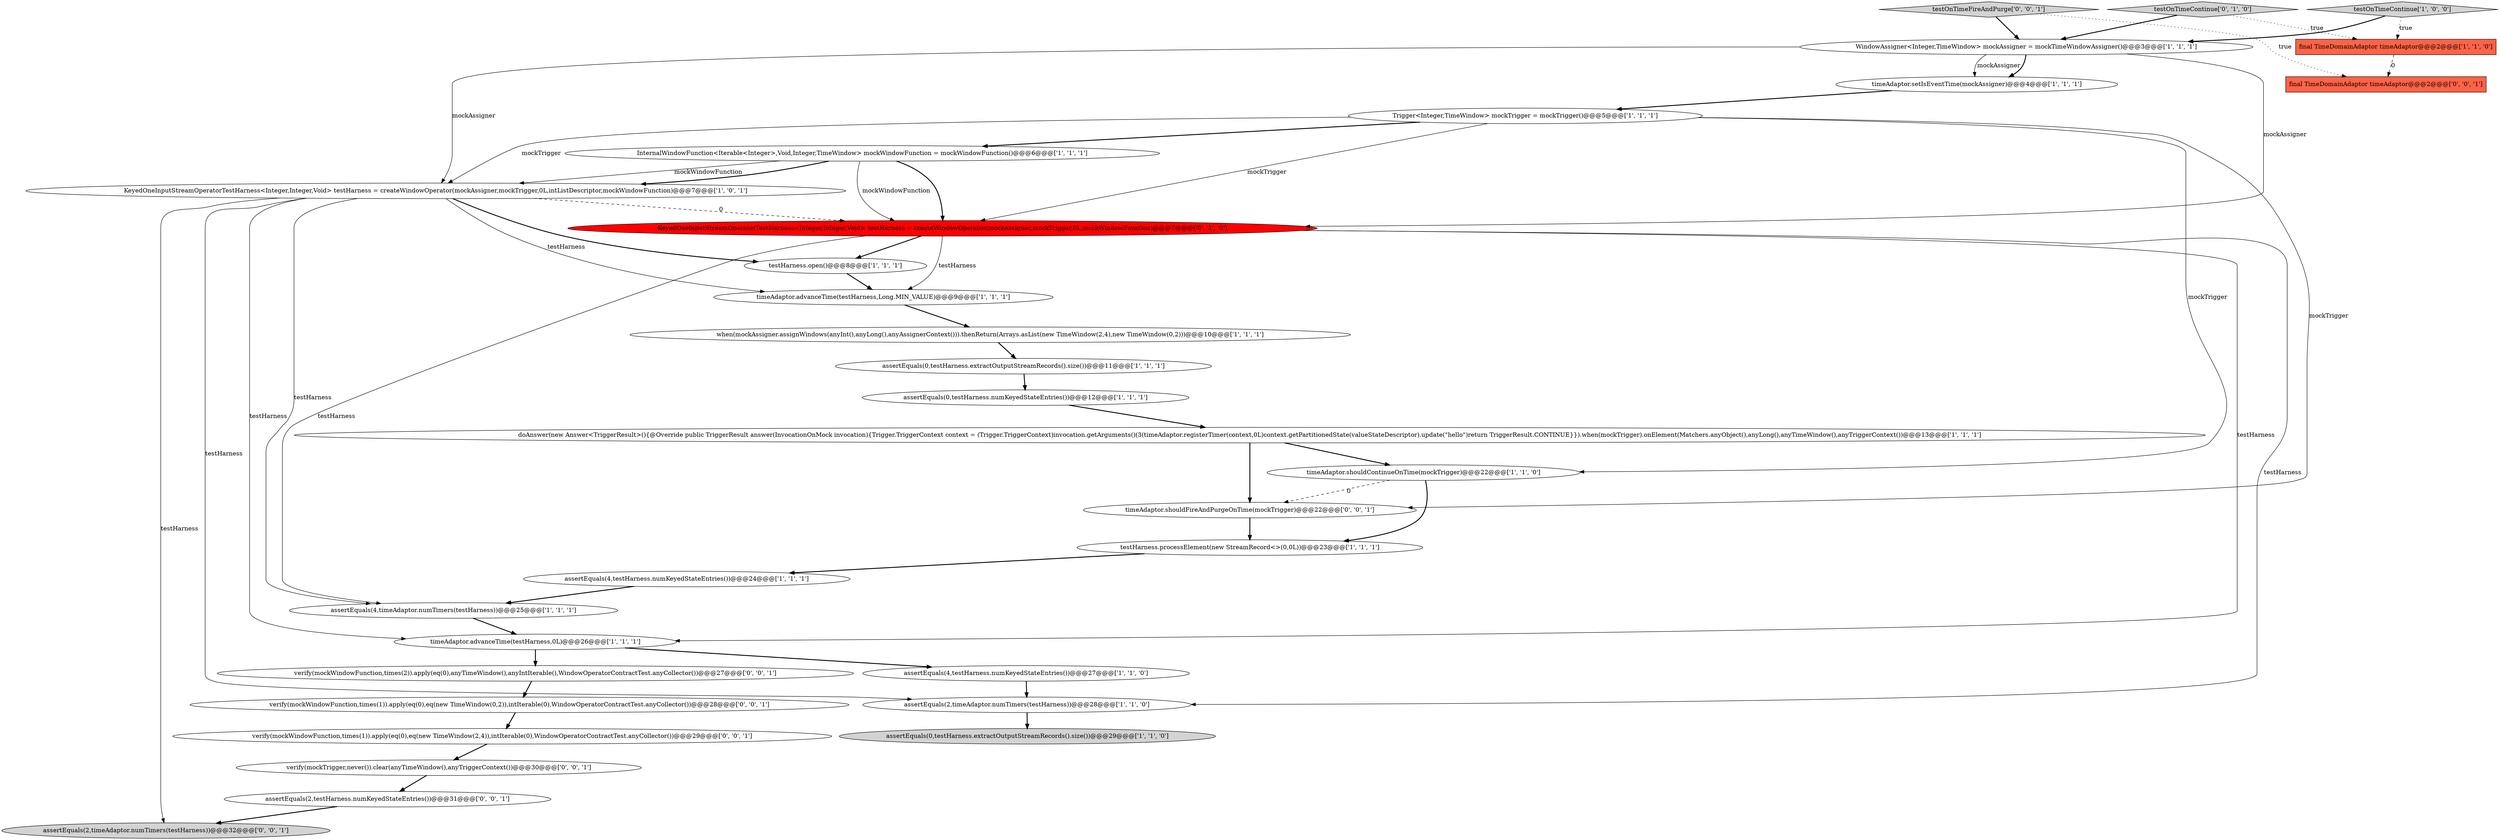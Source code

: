 digraph {
10 [style = filled, label = "testHarness.processElement(new StreamRecord<>(0,0L))@@@23@@@['1', '1', '1']", fillcolor = white, shape = ellipse image = "AAA0AAABBB1BBB"];
19 [style = filled, label = "doAnswer(new Answer<TriggerResult>(){@Override public TriggerResult answer(InvocationOnMock invocation){Trigger.TriggerContext context = (Trigger.TriggerContext)invocation.getArguments()(3(timeAdaptor.registerTimer(context,0L)context.getPartitionedState(valueStateDescriptor).update(\"hello\")return TriggerResult.CONTINUE}}).when(mockTrigger).onElement(Matchers.anyObject(),anyLong(),anyTimeWindow(),anyTriggerContext())@@@13@@@['1', '1', '1']", fillcolor = white, shape = ellipse image = "AAA0AAABBB1BBB"];
8 [style = filled, label = "assertEquals(4,timeAdaptor.numTimers(testHarness))@@@25@@@['1', '1', '1']", fillcolor = white, shape = ellipse image = "AAA0AAABBB1BBB"];
13 [style = filled, label = "timeAdaptor.advanceTime(testHarness,0L)@@@26@@@['1', '1', '1']", fillcolor = white, shape = ellipse image = "AAA0AAABBB1BBB"];
12 [style = filled, label = "timeAdaptor.advanceTime(testHarness,Long.MIN_VALUE)@@@9@@@['1', '1', '1']", fillcolor = white, shape = ellipse image = "AAA0AAABBB1BBB"];
16 [style = filled, label = "assertEquals(4,testHarness.numKeyedStateEntries())@@@24@@@['1', '1', '1']", fillcolor = white, shape = ellipse image = "AAA0AAABBB1BBB"];
3 [style = filled, label = "assertEquals(4,testHarness.numKeyedStateEntries())@@@27@@@['1', '1', '0']", fillcolor = white, shape = ellipse image = "AAA0AAABBB1BBB"];
7 [style = filled, label = "assertEquals(2,timeAdaptor.numTimers(testHarness))@@@28@@@['1', '1', '0']", fillcolor = white, shape = ellipse image = "AAA0AAABBB1BBB"];
1 [style = filled, label = "WindowAssigner<Integer,TimeWindow> mockAssigner = mockTimeWindowAssigner()@@@3@@@['1', '1', '1']", fillcolor = white, shape = ellipse image = "AAA0AAABBB1BBB"];
2 [style = filled, label = "when(mockAssigner.assignWindows(anyInt(),anyLong(),anyAssignerContext())).thenReturn(Arrays.asList(new TimeWindow(2,4),new TimeWindow(0,2)))@@@10@@@['1', '1', '1']", fillcolor = white, shape = ellipse image = "AAA0AAABBB1BBB"];
14 [style = filled, label = "KeyedOneInputStreamOperatorTestHarness<Integer,Integer,Void> testHarness = createWindowOperator(mockAssigner,mockTrigger,0L,intListDescriptor,mockWindowFunction)@@@7@@@['1', '0', '1']", fillcolor = white, shape = ellipse image = "AAA0AAABBB1BBB"];
22 [style = filled, label = "testOnTimeContinue['0', '1', '0']", fillcolor = lightgray, shape = diamond image = "AAA0AAABBB2BBB"];
30 [style = filled, label = "verify(mockWindowFunction,times(1)).apply(eq(0),eq(new TimeWindow(0,2)),intIterable(0),WindowOperatorContractTest.anyCollector())@@@28@@@['0', '0', '1']", fillcolor = white, shape = ellipse image = "AAA0AAABBB3BBB"];
17 [style = filled, label = "assertEquals(0,testHarness.numKeyedStateEntries())@@@12@@@['1', '1', '1']", fillcolor = white, shape = ellipse image = "AAA0AAABBB1BBB"];
20 [style = filled, label = "timeAdaptor.shouldContinueOnTime(mockTrigger)@@@22@@@['1', '1', '0']", fillcolor = white, shape = ellipse image = "AAA0AAABBB1BBB"];
4 [style = filled, label = "assertEquals(0,testHarness.extractOutputStreamRecords().size())@@@29@@@['1', '1', '0']", fillcolor = lightgray, shape = ellipse image = "AAA0AAABBB1BBB"];
26 [style = filled, label = "assertEquals(2,timeAdaptor.numTimers(testHarness))@@@32@@@['0', '0', '1']", fillcolor = lightgray, shape = ellipse image = "AAA0AAABBB3BBB"];
11 [style = filled, label = "timeAdaptor.setIsEventTime(mockAssigner)@@@4@@@['1', '1', '1']", fillcolor = white, shape = ellipse image = "AAA0AAABBB1BBB"];
0 [style = filled, label = "final TimeDomainAdaptor timeAdaptor@@@2@@@['1', '1', '0']", fillcolor = tomato, shape = box image = "AAA0AAABBB1BBB"];
6 [style = filled, label = "Trigger<Integer,TimeWindow> mockTrigger = mockTrigger()@@@5@@@['1', '1', '1']", fillcolor = white, shape = ellipse image = "AAA0AAABBB1BBB"];
18 [style = filled, label = "InternalWindowFunction<Iterable<Integer>,Void,Integer,TimeWindow> mockWindowFunction = mockWindowFunction()@@@6@@@['1', '1', '1']", fillcolor = white, shape = ellipse image = "AAA0AAABBB1BBB"];
29 [style = filled, label = "verify(mockWindowFunction,times(1)).apply(eq(0),eq(new TimeWindow(2,4)),intIterable(0),WindowOperatorContractTest.anyCollector())@@@29@@@['0', '0', '1']", fillcolor = white, shape = ellipse image = "AAA0AAABBB3BBB"];
31 [style = filled, label = "final TimeDomainAdaptor timeAdaptor@@@2@@@['0', '0', '1']", fillcolor = tomato, shape = box image = "AAA0AAABBB3BBB"];
9 [style = filled, label = "assertEquals(0,testHarness.extractOutputStreamRecords().size())@@@11@@@['1', '1', '1']", fillcolor = white, shape = ellipse image = "AAA0AAABBB1BBB"];
27 [style = filled, label = "testOnTimeFireAndPurge['0', '0', '1']", fillcolor = lightgray, shape = diamond image = "AAA0AAABBB3BBB"];
24 [style = filled, label = "assertEquals(2,testHarness.numKeyedStateEntries())@@@31@@@['0', '0', '1']", fillcolor = white, shape = ellipse image = "AAA0AAABBB3BBB"];
28 [style = filled, label = "verify(mockTrigger,never()).clear(anyTimeWindow(),anyTriggerContext())@@@30@@@['0', '0', '1']", fillcolor = white, shape = ellipse image = "AAA0AAABBB3BBB"];
23 [style = filled, label = "verify(mockWindowFunction,times(2)).apply(eq(0),anyTimeWindow(),anyIntIterable(),WindowOperatorContractTest.anyCollector())@@@27@@@['0', '0', '1']", fillcolor = white, shape = ellipse image = "AAA0AAABBB3BBB"];
15 [style = filled, label = "testOnTimeContinue['1', '0', '0']", fillcolor = lightgray, shape = diamond image = "AAA0AAABBB1BBB"];
21 [style = filled, label = "KeyedOneInputStreamOperatorTestHarness<Integer,Integer,Void> testHarness = createWindowOperator(mockAssigner,mockTrigger,0L,mockWindowFunction)@@@7@@@['0', '1', '0']", fillcolor = red, shape = ellipse image = "AAA1AAABBB2BBB"];
5 [style = filled, label = "testHarness.open()@@@8@@@['1', '1', '1']", fillcolor = white, shape = ellipse image = "AAA0AAABBB1BBB"];
25 [style = filled, label = "timeAdaptor.shouldFireAndPurgeOnTime(mockTrigger)@@@22@@@['0', '0', '1']", fillcolor = white, shape = ellipse image = "AAA0AAABBB3BBB"];
14->12 [style = solid, label="testHarness"];
14->7 [style = solid, label="testHarness"];
27->1 [style = bold, label=""];
23->30 [style = bold, label=""];
16->8 [style = bold, label=""];
6->18 [style = bold, label=""];
22->0 [style = dotted, label="true"];
19->20 [style = bold, label=""];
11->6 [style = bold, label=""];
14->26 [style = solid, label="testHarness"];
9->17 [style = bold, label=""];
1->11 [style = solid, label="mockAssigner"];
2->9 [style = bold, label=""];
7->4 [style = bold, label=""];
15->0 [style = dotted, label="true"];
17->19 [style = bold, label=""];
30->29 [style = bold, label=""];
19->25 [style = bold, label=""];
1->11 [style = bold, label=""];
20->10 [style = bold, label=""];
29->28 [style = bold, label=""];
21->5 [style = bold, label=""];
24->26 [style = bold, label=""];
12->2 [style = bold, label=""];
21->12 [style = solid, label="testHarness"];
10->16 [style = bold, label=""];
13->3 [style = bold, label=""];
5->12 [style = bold, label=""];
3->7 [style = bold, label=""];
20->25 [style = dashed, label="0"];
27->31 [style = dotted, label="true"];
21->7 [style = solid, label="testHarness"];
6->25 [style = solid, label="mockTrigger"];
18->14 [style = solid, label="mockWindowFunction"];
0->31 [style = dashed, label="0"];
21->8 [style = solid, label="testHarness"];
13->23 [style = bold, label=""];
1->21 [style = solid, label="mockAssigner"];
28->24 [style = bold, label=""];
25->10 [style = bold, label=""];
14->21 [style = dashed, label="0"];
22->1 [style = bold, label=""];
18->21 [style = bold, label=""];
6->14 [style = solid, label="mockTrigger"];
1->14 [style = solid, label="mockAssigner"];
6->21 [style = solid, label="mockTrigger"];
18->21 [style = solid, label="mockWindowFunction"];
14->13 [style = solid, label="testHarness"];
18->14 [style = bold, label=""];
21->13 [style = solid, label="testHarness"];
8->13 [style = bold, label=""];
14->8 [style = solid, label="testHarness"];
6->20 [style = solid, label="mockTrigger"];
14->5 [style = bold, label=""];
15->1 [style = bold, label=""];
}
